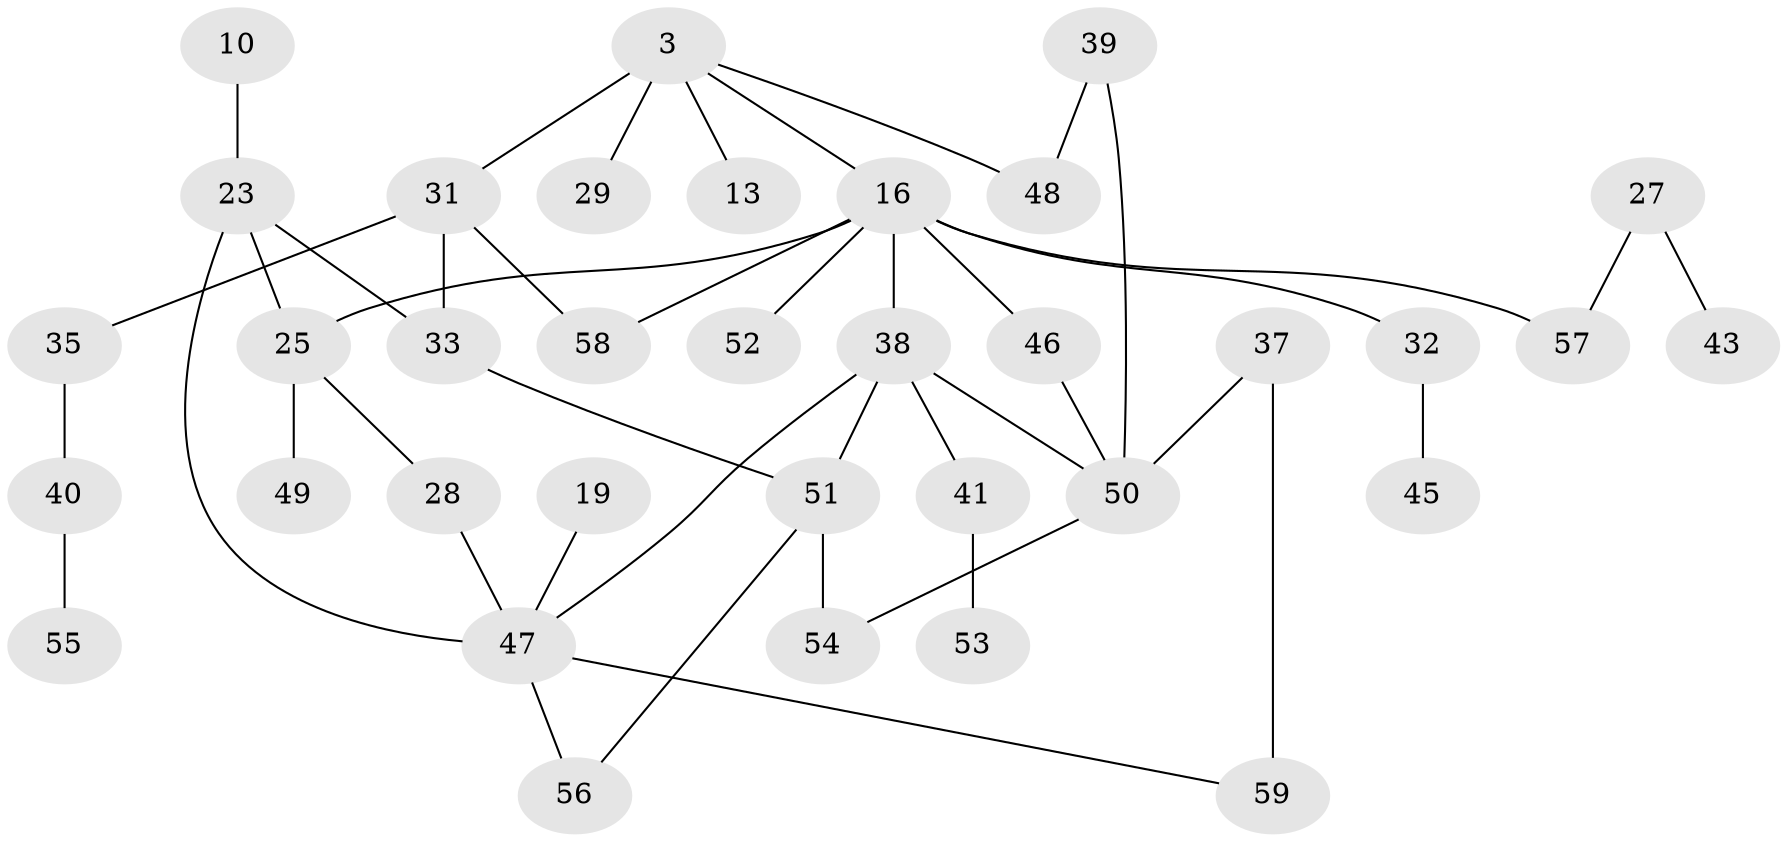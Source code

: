 // original degree distribution, {8: 0.01694915254237288, 5: 0.0847457627118644, 6: 0.03389830508474576, 3: 0.1694915254237288, 2: 0.3728813559322034, 1: 0.2542372881355932, 4: 0.06779661016949153}
// Generated by graph-tools (version 1.1) at 2025/45/03/04/25 21:45:40]
// undirected, 35 vertices, 44 edges
graph export_dot {
graph [start="1"]
  node [color=gray90,style=filled];
  3;
  10;
  13;
  16 [super="+7"];
  19;
  23 [super="+6"];
  25;
  27;
  28;
  29;
  31 [super="+9"];
  32;
  33 [super="+24"];
  35;
  37 [super="+36"];
  38 [super="+2+15+21"];
  39;
  40;
  41;
  43;
  45;
  46;
  47 [super="+42+34"];
  48;
  49;
  50 [super="+11+12+26+30+44"];
  51;
  52;
  53;
  54;
  55;
  56 [super="+20"];
  57 [super="+22"];
  58;
  59;
  3 -- 13;
  3 -- 29;
  3 -- 31 [weight=2];
  3 -- 48;
  3 -- 16;
  10 -- 23;
  16 -- 32;
  16 -- 58;
  16 -- 38 [weight=3];
  16 -- 46;
  16 -- 52;
  16 -- 25;
  16 -- 57;
  19 -- 47;
  23 -- 25 [weight=2];
  23 -- 47 [weight=3];
  23 -- 33;
  25 -- 28;
  25 -- 49;
  27 -- 43;
  27 -- 57;
  28 -- 47;
  31 -- 35;
  31 -- 58;
  31 -- 33;
  32 -- 45;
  33 -- 51;
  35 -- 40;
  37 -- 59 [weight=2];
  37 -- 50;
  38 -- 41;
  38 -- 51;
  38 -- 47;
  38 -- 50;
  39 -- 48;
  39 -- 50;
  40 -- 55;
  41 -- 53;
  46 -- 50;
  47 -- 59;
  47 -- 56;
  50 -- 54;
  51 -- 54;
  51 -- 56;
}
